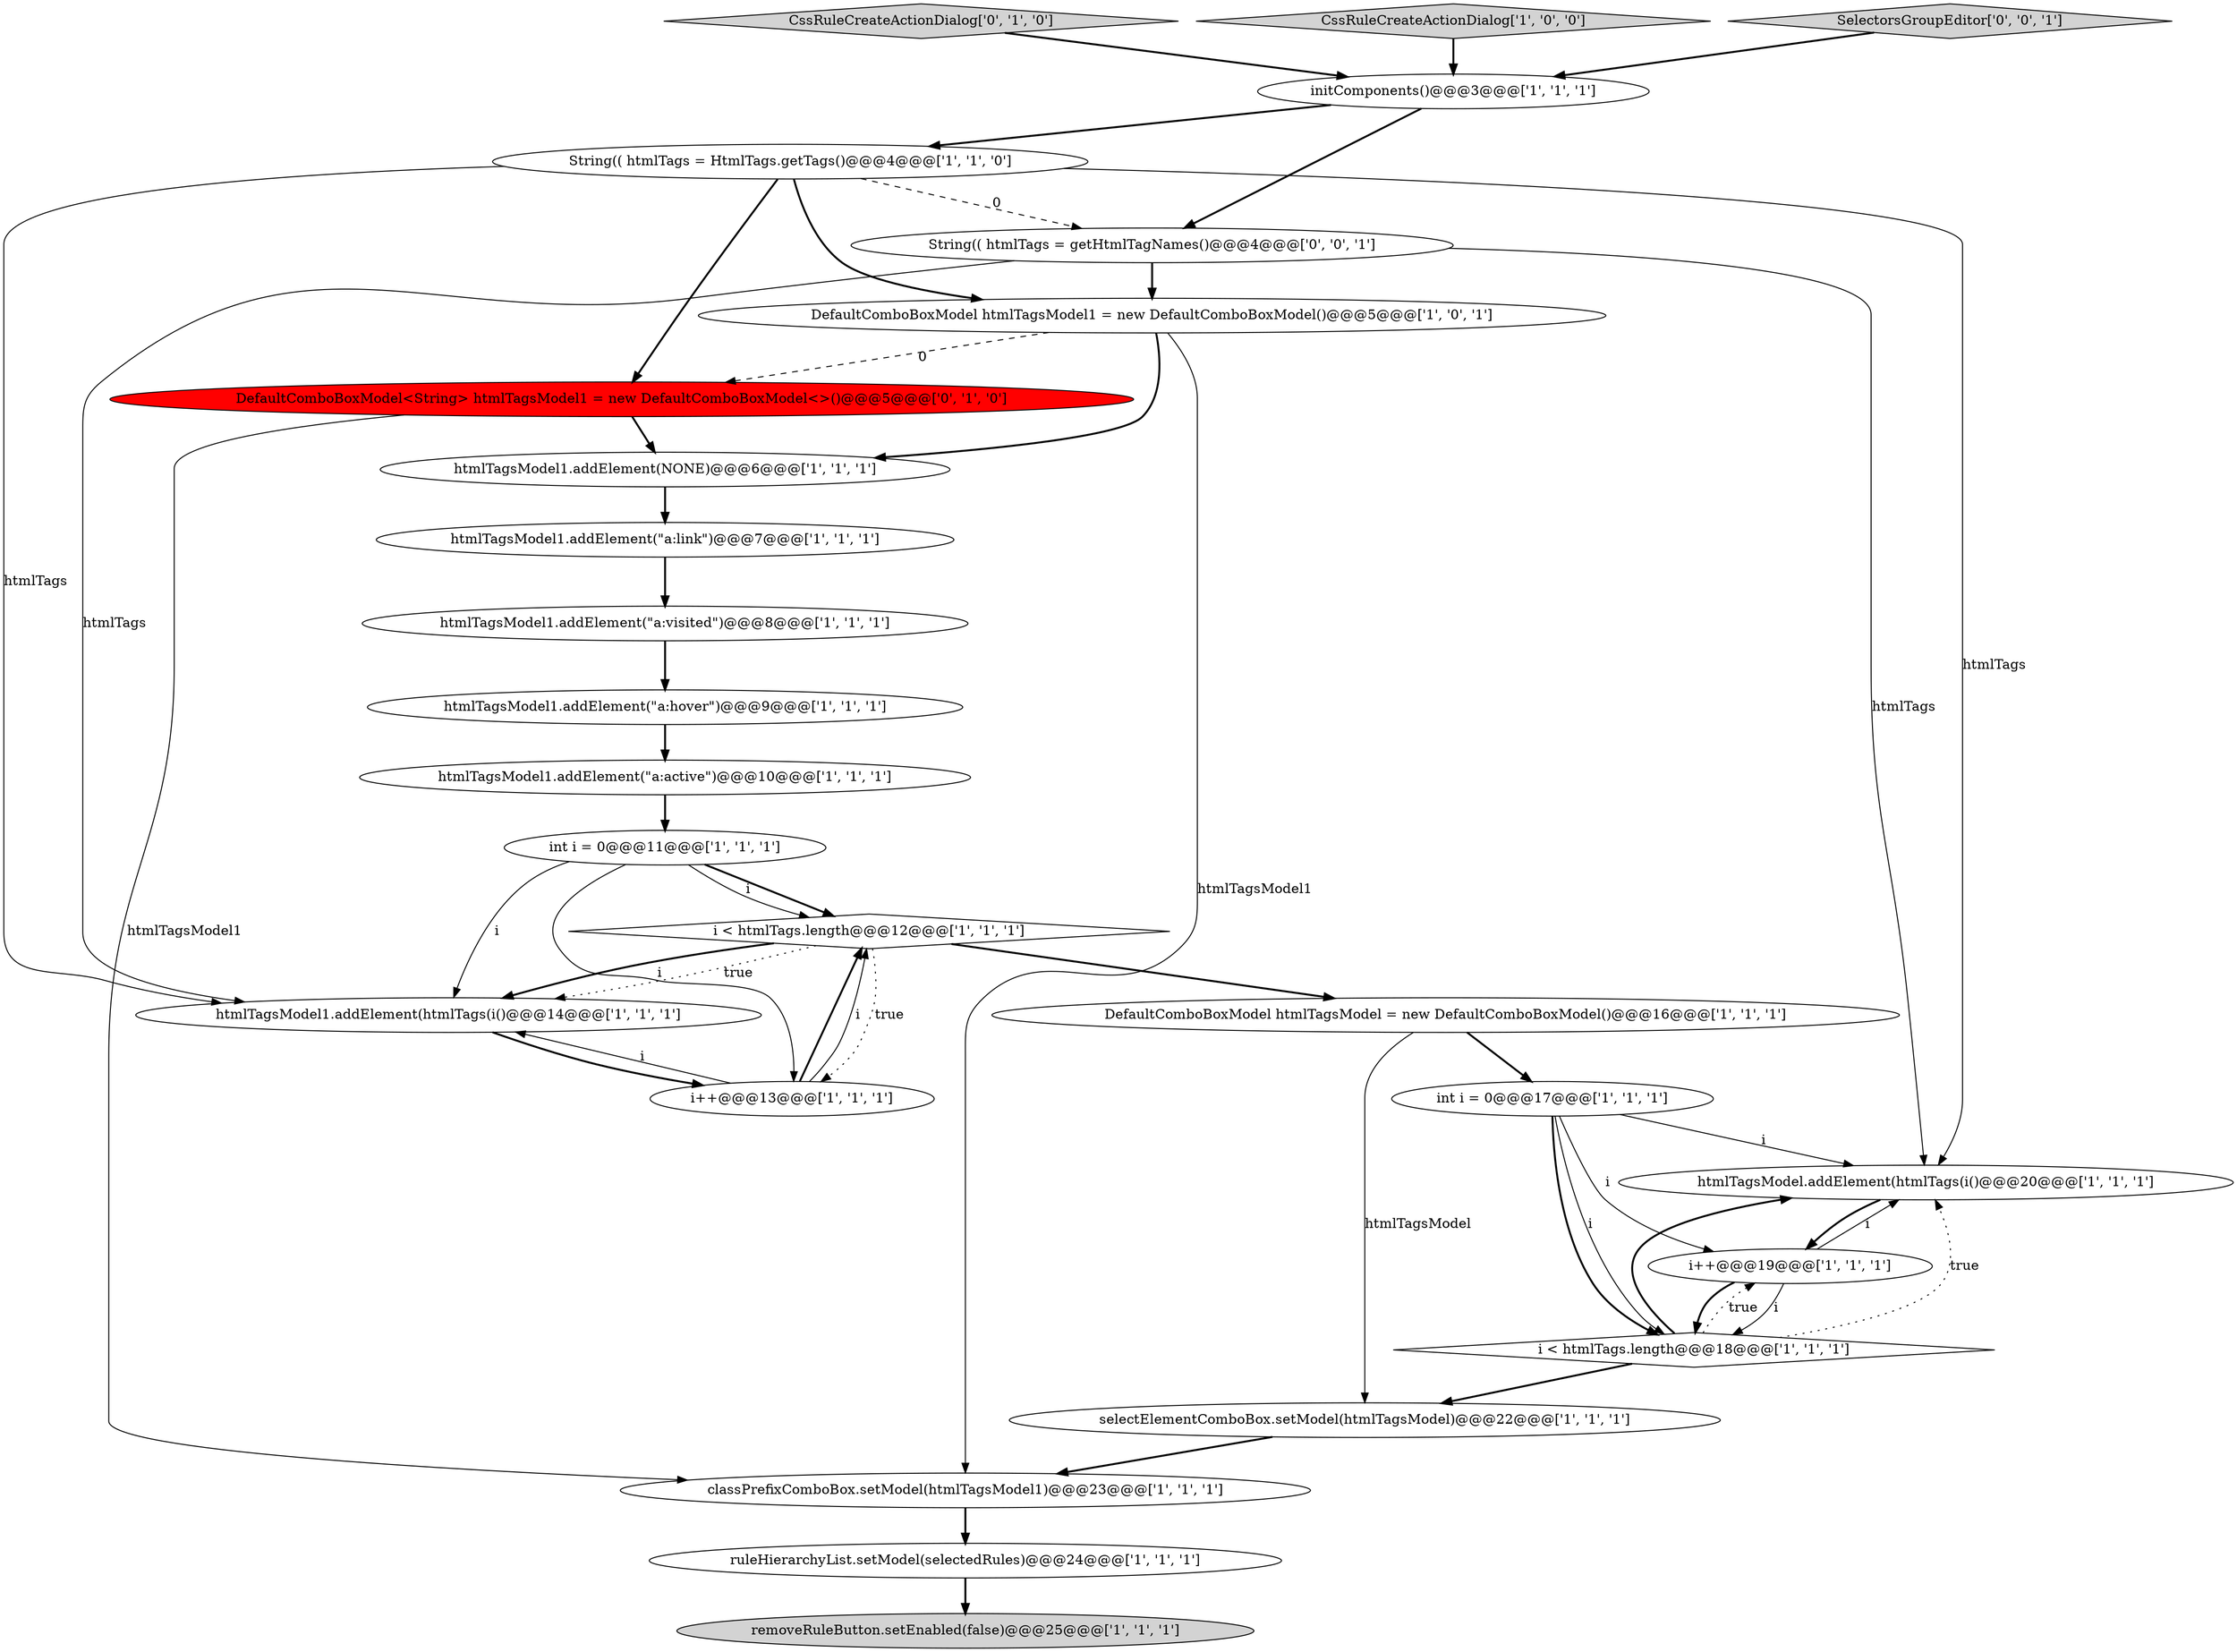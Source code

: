 digraph {
6 [style = filled, label = "i < htmlTags.length@@@12@@@['1', '1', '1']", fillcolor = white, shape = diamond image = "AAA0AAABBB1BBB"];
7 [style = filled, label = "int i = 0@@@11@@@['1', '1', '1']", fillcolor = white, shape = ellipse image = "AAA0AAABBB1BBB"];
15 [style = filled, label = "htmlTagsModel.addElement(htmlTags(i()@@@20@@@['1', '1', '1']", fillcolor = white, shape = ellipse image = "AAA0AAABBB1BBB"];
22 [style = filled, label = "CssRuleCreateActionDialog['0', '1', '0']", fillcolor = lightgray, shape = diamond image = "AAA0AAABBB2BBB"];
17 [style = filled, label = "String(( htmlTags = HtmlTags.getTags()@@@4@@@['1', '1', '0']", fillcolor = white, shape = ellipse image = "AAA0AAABBB1BBB"];
8 [style = filled, label = "htmlTagsModel1.addElement(htmlTags(i()@@@14@@@['1', '1', '1']", fillcolor = white, shape = ellipse image = "AAA0AAABBB1BBB"];
4 [style = filled, label = "htmlTagsModel1.addElement(\"a:hover\")@@@9@@@['1', '1', '1']", fillcolor = white, shape = ellipse image = "AAA0AAABBB1BBB"];
9 [style = filled, label = "CssRuleCreateActionDialog['1', '0', '0']", fillcolor = lightgray, shape = diamond image = "AAA0AAABBB1BBB"];
14 [style = filled, label = "htmlTagsModel1.addElement(\"a:link\")@@@7@@@['1', '1', '1']", fillcolor = white, shape = ellipse image = "AAA0AAABBB1BBB"];
19 [style = filled, label = "htmlTagsModel1.addElement(\"a:active\")@@@10@@@['1', '1', '1']", fillcolor = white, shape = ellipse image = "AAA0AAABBB1BBB"];
1 [style = filled, label = "int i = 0@@@17@@@['1', '1', '1']", fillcolor = white, shape = ellipse image = "AAA0AAABBB1BBB"];
0 [style = filled, label = "DefaultComboBoxModel htmlTagsModel = new DefaultComboBoxModel()@@@16@@@['1', '1', '1']", fillcolor = white, shape = ellipse image = "AAA0AAABBB1BBB"];
24 [style = filled, label = "SelectorsGroupEditor['0', '0', '1']", fillcolor = lightgray, shape = diamond image = "AAA0AAABBB3BBB"];
23 [style = filled, label = "DefaultComboBoxModel<String> htmlTagsModel1 = new DefaultComboBoxModel<>()@@@5@@@['0', '1', '0']", fillcolor = red, shape = ellipse image = "AAA1AAABBB2BBB"];
16 [style = filled, label = "selectElementComboBox.setModel(htmlTagsModel)@@@22@@@['1', '1', '1']", fillcolor = white, shape = ellipse image = "AAA0AAABBB1BBB"];
25 [style = filled, label = "String(( htmlTags = getHtmlTagNames()@@@4@@@['0', '0', '1']", fillcolor = white, shape = ellipse image = "AAA0AAABBB3BBB"];
2 [style = filled, label = "i < htmlTags.length@@@18@@@['1', '1', '1']", fillcolor = white, shape = diamond image = "AAA0AAABBB1BBB"];
10 [style = filled, label = "htmlTagsModel1.addElement(NONE)@@@6@@@['1', '1', '1']", fillcolor = white, shape = ellipse image = "AAA0AAABBB1BBB"];
18 [style = filled, label = "DefaultComboBoxModel htmlTagsModel1 = new DefaultComboBoxModel()@@@5@@@['1', '0', '1']", fillcolor = white, shape = ellipse image = "AAA0AAABBB1BBB"];
21 [style = filled, label = "initComponents()@@@3@@@['1', '1', '1']", fillcolor = white, shape = ellipse image = "AAA0AAABBB1BBB"];
12 [style = filled, label = "i++@@@19@@@['1', '1', '1']", fillcolor = white, shape = ellipse image = "AAA0AAABBB1BBB"];
3 [style = filled, label = "removeRuleButton.setEnabled(false)@@@25@@@['1', '1', '1']", fillcolor = lightgray, shape = ellipse image = "AAA0AAABBB1BBB"];
11 [style = filled, label = "i++@@@13@@@['1', '1', '1']", fillcolor = white, shape = ellipse image = "AAA0AAABBB1BBB"];
5 [style = filled, label = "htmlTagsModel1.addElement(\"a:visited\")@@@8@@@['1', '1', '1']", fillcolor = white, shape = ellipse image = "AAA0AAABBB1BBB"];
20 [style = filled, label = "ruleHierarchyList.setModel(selectedRules)@@@24@@@['1', '1', '1']", fillcolor = white, shape = ellipse image = "AAA0AAABBB1BBB"];
13 [style = filled, label = "classPrefixComboBox.setModel(htmlTagsModel1)@@@23@@@['1', '1', '1']", fillcolor = white, shape = ellipse image = "AAA0AAABBB1BBB"];
16->13 [style = bold, label=""];
10->14 [style = bold, label=""];
17->15 [style = solid, label="htmlTags"];
12->15 [style = solid, label="i"];
25->15 [style = solid, label="htmlTags"];
11->6 [style = bold, label=""];
4->19 [style = bold, label=""];
25->18 [style = bold, label=""];
22->21 [style = bold, label=""];
2->15 [style = dotted, label="true"];
23->13 [style = solid, label="htmlTagsModel1"];
6->0 [style = bold, label=""];
20->3 [style = bold, label=""];
21->25 [style = bold, label=""];
18->13 [style = solid, label="htmlTagsModel1"];
17->23 [style = bold, label=""];
17->25 [style = dashed, label="0"];
1->15 [style = solid, label="i"];
12->2 [style = bold, label=""];
11->6 [style = solid, label="i"];
12->2 [style = solid, label="i"];
18->10 [style = bold, label=""];
24->21 [style = bold, label=""];
6->8 [style = dotted, label="true"];
18->23 [style = dashed, label="0"];
0->1 [style = bold, label=""];
11->8 [style = solid, label="i"];
1->12 [style = solid, label="i"];
5->4 [style = bold, label=""];
6->8 [style = bold, label=""];
2->15 [style = bold, label=""];
7->6 [style = bold, label=""];
9->21 [style = bold, label=""];
1->2 [style = solid, label="i"];
23->10 [style = bold, label=""];
2->12 [style = dotted, label="true"];
25->8 [style = solid, label="htmlTags"];
17->8 [style = solid, label="htmlTags"];
1->2 [style = bold, label=""];
15->12 [style = bold, label=""];
7->6 [style = solid, label="i"];
6->11 [style = dotted, label="true"];
7->8 [style = solid, label="i"];
8->11 [style = bold, label=""];
0->16 [style = solid, label="htmlTagsModel"];
21->17 [style = bold, label=""];
19->7 [style = bold, label=""];
17->18 [style = bold, label=""];
7->11 [style = solid, label="i"];
14->5 [style = bold, label=""];
13->20 [style = bold, label=""];
2->16 [style = bold, label=""];
}
